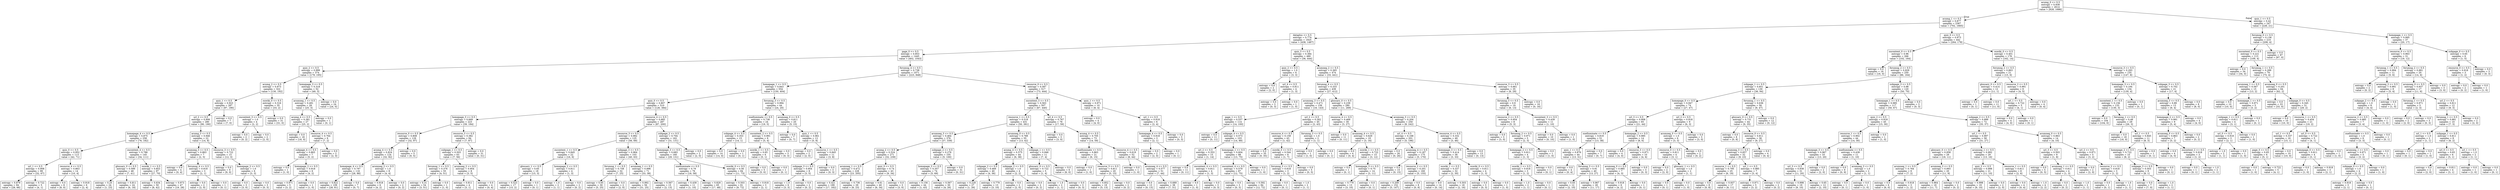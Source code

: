 digraph Tree {
node [shape=box] ;
0 [label="acumg_0 <= 0.5\nentropy = 0.938\nsamples = 2614\nvalue = [928, 1686]"] ;
1 [label="acumg_1 <= 0.5\nentropy = 0.877\nsamples = 2367\nvalue = [702, 1665]"] ;
0 -> 1 [labeldistance=2.5, labelangle=45, headlabel="True"] ;
2 [label="dataplus <= 0.5\nentropy = 0.774\nsamples = 1925\nvalue = [438, 1487]"] ;
1 -> 2 ;
3 [label="page_0 <= 0.5\nentropy = 0.853\nsamples = 1445\nvalue = [402, 1043]"] ;
2 -> 3 ;
4 [label="quiz_2 <= 0.5\nentropy = 0.999\nsamples = 374\nvalue = [179, 195]"] ;
3 -> 4 ;
5 [label="acumg_2 <= 0.5\nentropy = 0.973\nsamples = 322\nvalue = [130, 192]"] ;
4 -> 5 ;
6 [label="quiz_1 <= 0.5\nentropy = 0.923\nsamples = 287\nvalue = [97, 190]"] ;
5 -> 6 ;
7 [label="url_2 <= 0.5\nentropy = 0.906\nsamples = 280\nvalue = [90, 190]"] ;
6 -> 7 ;
8 [label="homepage_4 <= 0.5\nentropy = 0.875\nsamples = 258\nvalue = [76, 182]"] ;
7 -> 8 ;
9 [label="quiz_0 <= 0.5\nentropy = 0.952\nsamples = 113\nvalue = [42, 71]"] ;
8 -> 9 ;
10 [label="url_1 <= 0.5\nentropy = 0.908\nsamples = 99\nvalue = [32, 67]"] ;
9 -> 10 ;
11 [label="entropy = 0.879\nsamples = 94\nvalue = [28, 66]"] ;
10 -> 11 ;
12 [label="entropy = 0.722\nsamples = 5\nvalue = [4, 1]"] ;
10 -> 12 ;
13 [label="resource_4 <= 0.5\nentropy = 0.863\nsamples = 14\nvalue = [10, 4]"] ;
9 -> 13 ;
14 [label="entropy = 0.0\nsamples = 8\nvalue = [8, 0]"] ;
13 -> 14 ;
15 [label="entropy = 0.918\nsamples = 6\nvalue = [2, 4]"] ;
13 -> 15 ;
16 [label="oucontent_4 <= 0.5\nentropy = 0.786\nsamples = 145\nvalue = [34, 111]"] ;
8 -> 16 ;
17 [label="glossary_0 <= 0.5\nentropy = 0.599\nsamples = 48\nvalue = [7, 41]"] ;
16 -> 17 ;
18 [label="entropy = 0.25\nsamples = 24\nvalue = [1, 23]"] ;
17 -> 18 ;
19 [label="entropy = 0.811\nsamples = 24\nvalue = [6, 18]"] ;
17 -> 19 ;
20 [label="ouwiki_1 <= 0.5\nentropy = 0.853\nsamples = 97\nvalue = [27, 70]"] ;
16 -> 20 ;
21 [label="entropy = 0.634\nsamples = 50\nvalue = [8, 42]"] ;
20 -> 21 ;
22 [label="entropy = 0.973\nsamples = 47\nvalue = [19, 28]"] ;
20 -> 22 ;
23 [label="acumg_3 <= 0.5\nentropy = 0.946\nsamples = 22\nvalue = [14, 8]"] ;
7 -> 23 ;
24 [label="acumneg_3 <= 0.5\nentropy = 0.863\nsamples = 7\nvalue = [2, 5]"] ;
23 -> 24 ;
25 [label="entropy = 0.0\nsamples = 4\nvalue = [0, 4]"] ;
24 -> 25 ;
26 [label="forumng_4 <= 0.5\nentropy = 0.918\nsamples = 3\nvalue = [2, 1]"] ;
24 -> 26 ;
27 [label="entropy = 0.0\nsamples = 2\nvalue = [2, 0]"] ;
26 -> 27 ;
28 [label="entropy = 0.0\nsamples = 1\nvalue = [0, 1]"] ;
26 -> 28 ;
29 [label="resource_3 <= 0.5\nentropy = 0.722\nsamples = 15\nvalue = [12, 3]"] ;
23 -> 29 ;
30 [label="entropy = 0.0\nsamples = 9\nvalue = [9, 0]"] ;
29 -> 30 ;
31 [label="homepage_2 <= 0.5\nentropy = 1.0\nsamples = 6\nvalue = [3, 3]"] ;
29 -> 31 ;
32 [label="entropy = 0.0\nsamples = 3\nvalue = [3, 0]"] ;
31 -> 32 ;
33 [label="entropy = 0.0\nsamples = 3\nvalue = [0, 3]"] ;
31 -> 33 ;
34 [label="entropy = 0.0\nsamples = 7\nvalue = [7, 0]"] ;
6 -> 34 ;
35 [label="ouwiki_0 <= 0.5\nentropy = 0.316\nsamples = 35\nvalue = [33, 2]"] ;
5 -> 35 ;
36 [label="oucontent_3 <= 0.5\nentropy = 1.0\nsamples = 4\nvalue = [2, 2]"] ;
35 -> 36 ;
37 [label="entropy = 0.0\nsamples = 2\nvalue = [0, 2]"] ;
36 -> 37 ;
38 [label="entropy = 0.0\nsamples = 2\nvalue = [2, 0]"] ;
36 -> 38 ;
39 [label="entropy = 0.0\nsamples = 31\nvalue = [31, 0]"] ;
35 -> 39 ;
40 [label="homepage_3 <= 0.5\nentropy = 0.318\nsamples = 52\nvalue = [49, 3]"] ;
4 -> 40 ;
41 [label="acumneg_1 <= 0.5\nentropy = 0.491\nsamples = 28\nvalue = [25, 3]"] ;
40 -> 41 ;
42 [label="acumg_4 <= 0.5\nentropy = 0.381\nsamples = 27\nvalue = [25, 2]"] ;
41 -> 42 ;
43 [label="entropy = 0.0\nsamples = 18\nvalue = [18, 0]"] ;
42 -> 43 ;
44 [label="resource_4 <= 0.5\nentropy = 0.764\nsamples = 9\nvalue = [7, 2]"] ;
42 -> 44 ;
45 [label="subpage_4 <= 0.5\nentropy = 0.863\nsamples = 7\nvalue = [5, 2]"] ;
44 -> 45 ;
46 [label="entropy = 0.0\nsamples = 1\nvalue = [1, 0]"] ;
45 -> 46 ;
47 [label="homepage_2 <= 0.5\nentropy = 0.918\nsamples = 6\nvalue = [4, 2]"] ;
45 -> 47 ;
48 [label="entropy = 0.971\nsamples = 5\nvalue = [3, 2]"] ;
47 -> 48 ;
49 [label="entropy = 0.0\nsamples = 1\nvalue = [1, 0]"] ;
47 -> 49 ;
50 [label="entropy = 0.0\nsamples = 2\nvalue = [2, 0]"] ;
44 -> 50 ;
51 [label="entropy = 0.0\nsamples = 1\nvalue = [0, 1]"] ;
41 -> 51 ;
52 [label="entropy = 0.0\nsamples = 24\nvalue = [24, 0]"] ;
40 -> 52 ;
53 [label="forumng_4 <= 0.5\nentropy = 0.738\nsamples = 1071\nvalue = [223, 848]"] ;
3 -> 53 ;
54 [label="homepage_1 <= 0.5\nentropy = 0.843\nsamples = 554\nvalue = [150, 404]"] ;
53 -> 54 ;
55 [label="quiz_0 <= 0.5\nentropy = 0.807\nsamples = 510\nvalue = [126, 384]"] ;
54 -> 55 ;
56 [label="homepage_3 <= 0.5\nentropy = 0.669\nsamples = 223\nvalue = [39, 184]"] ;
55 -> 56 ;
57 [label="resource_0 <= 0.5\nentropy = 0.808\nsamples = 129\nvalue = [32, 97]"] ;
56 -> 57 ;
58 [label="acumg_4 <= 0.5\nentropy = 0.824\nsamples = 124\nvalue = [32, 92]"] ;
57 -> 58 ;
59 [label="homepage_4 <= 0.5\nentropy = 0.797\nsamples = 116\nvalue = [28, 88]"] ;
58 -> 59 ;
60 [label="entropy = 0.822\nsamples = 109\nvalue = [28, 81]"] ;
59 -> 60 ;
61 [label="entropy = 0.0\nsamples = 7\nvalue = [0, 7]"] ;
59 -> 61 ;
62 [label="acumneg_2 <= 0.5\nentropy = 1.0\nsamples = 8\nvalue = [4, 4]"] ;
58 -> 62 ;
63 [label="entropy = 0.918\nsamples = 6\nvalue = [4, 2]"] ;
62 -> 63 ;
64 [label="entropy = 0.0\nsamples = 2\nvalue = [0, 2]"] ;
62 -> 64 ;
65 [label="entropy = 0.0\nsamples = 5\nvalue = [0, 5]"] ;
57 -> 65 ;
66 [label="resource_3 <= 0.5\nentropy = 0.382\nsamples = 94\nvalue = [7, 87]"] ;
56 -> 66 ;
67 [label="subpage_1 <= 0.5\nentropy = 0.503\nsamples = 63\nvalue = [7, 56]"] ;
66 -> 67 ;
68 [label="forumng_1 <= 0.5\nentropy = 0.376\nsamples = 55\nvalue = [4, 51]"] ;
67 -> 68 ;
69 [label="entropy = 0.31\nsamples = 54\nvalue = [3, 51]"] ;
68 -> 69 ;
70 [label="entropy = 0.0\nsamples = 1\nvalue = [1, 0]"] ;
68 -> 70 ;
71 [label="acumneg_2 <= 0.5\nentropy = 0.954\nsamples = 8\nvalue = [3, 5]"] ;
67 -> 71 ;
72 [label="entropy = 0.811\nsamples = 4\nvalue = [3, 1]"] ;
71 -> 72 ;
73 [label="entropy = 0.0\nsamples = 4\nvalue = [0, 4]"] ;
71 -> 73 ;
74 [label="entropy = 0.0\nsamples = 31\nvalue = [0, 31]"] ;
66 -> 74 ;
75 [label="resource_4 <= 0.5\nentropy = 0.885\nsamples = 287\nvalue = [87, 200]"] ;
55 -> 75 ;
76 [label="resource_3 <= 0.5\nentropy = 0.992\nsamples = 125\nvalue = [56, 69]"] ;
75 -> 76 ;
77 [label="oucontent_1 <= 0.5\nentropy = 0.845\nsamples = 22\nvalue = [16, 6]"] ;
76 -> 77 ;
78 [label="glossary_1 <= 0.5\nentropy = 0.65\nsamples = 18\nvalue = [15, 3]"] ;
77 -> 78 ;
79 [label="entropy = 0.523\nsamples = 17\nvalue = [15, 2]"] ;
78 -> 79 ;
80 [label="entropy = 0.0\nsamples = 1\nvalue = [0, 1]"] ;
78 -> 80 ;
81 [label="homepage_2 <= 0.5\nentropy = 0.811\nsamples = 4\nvalue = [1, 3]"] ;
77 -> 81 ;
82 [label="entropy = 1.0\nsamples = 2\nvalue = [1, 1]"] ;
81 -> 82 ;
83 [label="entropy = 0.0\nsamples = 2\nvalue = [0, 2]"] ;
81 -> 83 ;
84 [label="subpage_3 <= 0.5\nentropy = 0.964\nsamples = 103\nvalue = [40, 63]"] ;
76 -> 84 ;
85 [label="forumng_1 <= 0.5\nentropy = 0.758\nsamples = 32\nvalue = [7, 25]"] ;
84 -> 85 ;
86 [label="entropy = 0.65\nsamples = 30\nvalue = [5, 25]"] ;
85 -> 86 ;
87 [label="entropy = 0.0\nsamples = 2\nvalue = [2, 0]"] ;
85 -> 87 ;
88 [label="acumneg_1 <= 0.5\nentropy = 0.996\nsamples = 71\nvalue = [33, 38]"] ;
84 -> 88 ;
89 [label="entropy = 0.992\nsamples = 56\nvalue = [31, 25]"] ;
88 -> 89 ;
90 [label="entropy = 0.567\nsamples = 15\nvalue = [2, 13]"] ;
88 -> 90 ;
91 [label="subpage_2 <= 0.5\nentropy = 0.704\nsamples = 162\nvalue = [31, 131]"] ;
75 -> 91 ;
92 [label="homepage_3 <= 0.5\nentropy = 0.683\nsamples = 160\nvalue = [29, 131]"] ;
91 -> 92 ;
93 [label="ouelluminate <= 0.5\nentropy = 0.79\nsamples = 76\nvalue = [18, 58]"] ;
92 -> 93 ;
94 [label="entropy = 0.439\nsamples = 11\nvalue = [1, 10]"] ;
93 -> 94 ;
95 [label="entropy = 0.829\nsamples = 65\nvalue = [17, 48]"] ;
93 -> 95 ;
96 [label="ouwiki_0 <= 0.5\nentropy = 0.56\nsamples = 84\nvalue = [11, 73]"] ;
92 -> 96 ;
97 [label="entropy = 0.503\nsamples = 81\nvalue = [9, 72]"] ;
96 -> 97 ;
98 [label="entropy = 0.918\nsamples = 3\nvalue = [2, 1]"] ;
96 -> 98 ;
99 [label="entropy = 0.0\nsamples = 2\nvalue = [2, 0]"] ;
91 -> 99 ;
100 [label="forumng_3 <= 0.5\nentropy = 0.994\nsamples = 44\nvalue = [24, 20]"] ;
54 -> 100 ;
101 [label="ouelluminate <= 0.5\nentropy = 0.738\nsamples = 24\nvalue = [19, 5]"] ;
100 -> 101 ;
102 [label="subpage_4 <= 0.5\nentropy = 0.353\nsamples = 15\nvalue = [14, 1]"] ;
101 -> 102 ;
103 [label="entropy = 0.0\nsamples = 14\nvalue = [14, 0]"] ;
102 -> 103 ;
104 [label="entropy = 0.0\nsamples = 1\nvalue = [0, 1]"] ;
102 -> 104 ;
105 [label="oucontent_2 <= 0.5\nentropy = 0.991\nsamples = 9\nvalue = [5, 4]"] ;
101 -> 105 ;
106 [label="ouwiki_1 <= 0.5\nentropy = 0.65\nsamples = 6\nvalue = [5, 1]"] ;
105 -> 106 ;
107 [label="entropy = 0.0\nsamples = 5\nvalue = [5, 0]"] ;
106 -> 107 ;
108 [label="entropy = 0.0\nsamples = 1\nvalue = [0, 1]"] ;
106 -> 108 ;
109 [label="entropy = 0.0\nsamples = 3\nvalue = [0, 3]"] ;
105 -> 109 ;
110 [label="acumneg_0 <= 0.5\nentropy = 0.811\nsamples = 20\nvalue = [5, 15]"] ;
100 -> 110 ;
111 [label="entropy = 0.0\nsamples = 7\nvalue = [0, 7]"] ;
110 -> 111 ;
112 [label="quiz_1 <= 0.5\nentropy = 0.961\nsamples = 13\nvalue = [5, 8]"] ;
110 -> 112 ;
113 [label="entropy = 0.0\nsamples = 2\nvalue = [2, 0]"] ;
112 -> 113 ;
114 [label="resource_1 <= 0.5\nentropy = 0.845\nsamples = 11\nvalue = [3, 8]"] ;
112 -> 114 ;
115 [label="subpage_3 <= 0.5\nentropy = 0.954\nsamples = 8\nvalue = [3, 5]"] ;
114 -> 115 ;
116 [label="entropy = 1.0\nsamples = 6\nvalue = [3, 3]"] ;
115 -> 116 ;
117 [label="entropy = 0.0\nsamples = 2\nvalue = [0, 2]"] ;
115 -> 117 ;
118 [label="entropy = 0.0\nsamples = 3\nvalue = [0, 3]"] ;
114 -> 118 ;
119 [label="resource_0 <= 0.5\nentropy = 0.587\nsamples = 517\nvalue = [73, 444]"] ;
53 -> 119 ;
120 [label="oucontent_3 <= 0.5\nentropy = 0.563\nsamples = 507\nvalue = [67, 440]"] ;
119 -> 120 ;
121 [label="resource_1 <= 0.5\nentropy = 0.518\nsamples = 431\nvalue = [50, 381]"] ;
120 -> 121 ;
122 [label="acumneg_3 <= 0.5\nentropy = 0.464\nsamples = 376\nvalue = [37, 339]"] ;
121 -> 122 ;
123 [label="acumg_2 <= 0.5\nentropy = 0.524\nsamples = 271\nvalue = [32, 239]"] ;
122 -> 123 ;
124 [label="acumneg_1 <= 0.5\nentropy = 0.472\nsamples = 228\nvalue = [23, 205]"] ;
123 -> 124 ;
125 [label="entropy = 0.421\nsamples = 199\nvalue = [17, 182]"] ;
124 -> 125 ;
126 [label="entropy = 0.736\nsamples = 29\nvalue = [6, 23]"] ;
124 -> 126 ;
127 [label="quiz_0 <= 0.5\nentropy = 0.74\nsamples = 43\nvalue = [9, 34]"] ;
123 -> 127 ;
128 [label="entropy = 0.61\nsamples = 40\nvalue = [6, 34]"] ;
127 -> 128 ;
129 [label="entropy = 0.0\nsamples = 3\nvalue = [3, 0]"] ;
127 -> 129 ;
130 [label="subpage_2 <= 0.5\nentropy = 0.276\nsamples = 105\nvalue = [5, 100]"] ;
122 -> 130 ;
131 [label="homepage_3 <= 0.5\nentropy = 0.357\nsamples = 74\nvalue = [5, 69]"] ;
130 -> 131 ;
132 [label="entropy = 0.156\nsamples = 44\nvalue = [1, 43]"] ;
131 -> 132 ;
133 [label="entropy = 0.567\nsamples = 30\nvalue = [4, 26]"] ;
131 -> 133 ;
134 [label="entropy = 0.0\nsamples = 31\nvalue = [0, 31]"] ;
130 -> 134 ;
135 [label="acumneg_0 <= 0.5\nentropy = 0.789\nsamples = 55\nvalue = [13, 42]"] ;
121 -> 135 ;
136 [label="acumg_4 <= 0.5\nentropy = 0.575\nsamples = 44\nvalue = [6, 38]"] ;
135 -> 136 ;
137 [label="subpage_2 <= 0.5\nentropy = 0.469\nsamples = 40\nvalue = [4, 36]"] ;
136 -> 137 ;
138 [label="entropy = 0.229\nsamples = 27\nvalue = [1, 26]"] ;
137 -> 138 ;
139 [label="entropy = 0.779\nsamples = 13\nvalue = [3, 10]"] ;
137 -> 139 ;
140 [label="subpage_2 <= 0.5\nentropy = 1.0\nsamples = 4\nvalue = [2, 2]"] ;
136 -> 140 ;
141 [label="entropy = 0.0\nsamples = 2\nvalue = [2, 0]"] ;
140 -> 141 ;
142 [label="entropy = 0.0\nsamples = 2\nvalue = [0, 2]"] ;
140 -> 142 ;
143 [label="subpage_1 <= 0.5\nentropy = 0.946\nsamples = 11\nvalue = [7, 4]"] ;
135 -> 143 ;
144 [label="glossary_0 <= 0.5\nentropy = 0.722\nsamples = 5\nvalue = [1, 4]"] ;
143 -> 144 ;
145 [label="entropy = 1.0\nsamples = 2\nvalue = [1, 1]"] ;
144 -> 145 ;
146 [label="entropy = 0.0\nsamples = 3\nvalue = [0, 3]"] ;
144 -> 146 ;
147 [label="entropy = 0.0\nsamples = 6\nvalue = [6, 0]"] ;
143 -> 147 ;
148 [label="url_4 <= 0.5\nentropy = 0.767\nsamples = 76\nvalue = [17, 59]"] ;
120 -> 148 ;
149 [label="entropy = 0.0\nsamples = 3\nvalue = [3, 0]"] ;
148 -> 149 ;
150 [label="acumg_4 <= 0.5\nentropy = 0.705\nsamples = 73\nvalue = [14, 59]"] ;
148 -> 150 ;
151 [label="ouelluminate <= 0.5\nentropy = 0.863\nsamples = 21\nvalue = [6, 15]"] ;
150 -> 151 ;
152 [label="entropy = 0.0\nsamples = 1\nvalue = [1, 0]"] ;
151 -> 152 ;
153 [label="resource_3 <= 0.5\nentropy = 0.811\nsamples = 20\nvalue = [5, 15]"] ;
151 -> 153 ;
154 [label="entropy = 0.852\nsamples = 18\nvalue = [5, 13]"] ;
153 -> 154 ;
155 [label="entropy = 0.0\nsamples = 2\nvalue = [0, 2]"] ;
153 -> 155 ;
156 [label="resource_4 <= 0.5\nentropy = 0.619\nsamples = 52\nvalue = [8, 44]"] ;
150 -> 156 ;
157 [label="entropy = 0.0\nsamples = 1\nvalue = [1, 0]"] ;
156 -> 157 ;
158 [label="acumneg_4 <= 0.5\nentropy = 0.577\nsamples = 51\nvalue = [7, 44]"] ;
156 -> 158 ;
159 [label="entropy = 0.0\nsamples = 13\nvalue = [0, 13]"] ;
158 -> 159 ;
160 [label="entropy = 0.689\nsamples = 38\nvalue = [7, 31]"] ;
158 -> 160 ;
161 [label="quiz_1 <= 0.5\nentropy = 0.971\nsamples = 10\nvalue = [6, 4]"] ;
119 -> 161 ;
162 [label="entropy = 0.0\nsamples = 4\nvalue = [4, 0]"] ;
161 -> 162 ;
163 [label="url_1 <= 0.5\nentropy = 0.918\nsamples = 6\nvalue = [2, 4]"] ;
161 -> 163 ;
164 [label="homepage_4 <= 0.5\nentropy = 0.918\nsamples = 3\nvalue = [2, 1]"] ;
163 -> 164 ;
165 [label="entropy = 0.0\nsamples = 2\nvalue = [2, 0]"] ;
164 -> 165 ;
166 [label="entropy = 0.0\nsamples = 1\nvalue = [0, 1]"] ;
164 -> 166 ;
167 [label="entropy = 0.0\nsamples = 3\nvalue = [0, 3]"] ;
163 -> 167 ;
168 [label="quiz_3 <= 0.5\nentropy = 0.384\nsamples = 480\nvalue = [36, 444]"] ;
2 -> 168 ;
169 [label="quiz_2 <= 0.5\nentropy = 1.0\nsamples = 6\nvalue = [3, 3]"] ;
168 -> 169 ;
170 [label="entropy = 0.0\nsamples = 2\nvalue = [2, 0]"] ;
169 -> 170 ;
171 [label="url_4 <= 0.5\nentropy = 0.811\nsamples = 4\nvalue = [1, 3]"] ;
169 -> 171 ;
172 [label="entropy = 0.0\nsamples = 3\nvalue = [0, 3]"] ;
171 -> 172 ;
173 [label="entropy = 0.0\nsamples = 1\nvalue = [1, 0]"] ;
171 -> 173 ;
174 [label="acumneg_2 <= 0.5\nentropy = 0.365\nsamples = 474\nvalue = [33, 441]"] ;
168 -> 174 ;
175 [label="forumng_4 <= 0.5\nentropy = 0.333\nsamples = 439\nvalue = [27, 412]"] ;
174 -> 175 ;
176 [label="acumneg_3 <= 0.5\nentropy = 0.471\nsamples = 159\nvalue = [16, 143]"] ;
175 -> 176 ;
177 [label="page_1 <= 0.5\nentropy = 0.537\nsamples = 114\nvalue = [14, 100]"] ;
176 -> 177 ;
178 [label="entropy = 0.0\nsamples = 11\nvalue = [0, 11]"] ;
177 -> 178 ;
179 [label="subpage_4 <= 0.5\nentropy = 0.573\nsamples = 103\nvalue = [14, 89]"] ;
177 -> 179 ;
180 [label="url_2 <= 0.5\nentropy = 0.353\nsamples = 15\nvalue = [1, 14]"] ;
179 -> 180 ;
181 [label="entropy = 0.0\nsamples = 11\nvalue = [0, 11]"] ;
180 -> 181 ;
182 [label="oucontent_4 <= 0.5\nentropy = 0.811\nsamples = 4\nvalue = [1, 3]"] ;
180 -> 182 ;
183 [label="entropy = 0.0\nsamples = 1\nvalue = [1, 0]"] ;
182 -> 183 ;
184 [label="entropy = 0.0\nsamples = 3\nvalue = [0, 3]"] ;
182 -> 184 ;
185 [label="homepage_1 <= 0.5\nentropy = 0.604\nsamples = 88\nvalue = [13, 75]"] ;
179 -> 185 ;
186 [label="oucontent_4 <= 0.5\nentropy = 0.579\nsamples = 87\nvalue = [12, 75]"] ;
185 -> 186 ;
187 [label="entropy = 0.0\nsamples = 3\nvalue = [0, 3]"] ;
186 -> 187 ;
188 [label="entropy = 0.592\nsamples = 84\nvalue = [12, 72]"] ;
186 -> 188 ;
189 [label="entropy = 0.0\nsamples = 1\nvalue = [1, 0]"] ;
185 -> 189 ;
190 [label="url_2 <= 0.5\nentropy = 0.262\nsamples = 45\nvalue = [2, 43]"] ;
176 -> 190 ;
191 [label="resource_4 <= 0.5\nentropy = 0.159\nsamples = 43\nvalue = [1, 42]"] ;
190 -> 191 ;
192 [label="entropy = 0.0\nsamples = 35\nvalue = [0, 35]"] ;
191 -> 192 ;
193 [label="ouwiki_0 <= 0.5\nentropy = 0.544\nsamples = 8\nvalue = [1, 7]"] ;
191 -> 193 ;
194 [label="forumng_3 <= 0.5\nentropy = 0.918\nsamples = 3\nvalue = [1, 2]"] ;
193 -> 194 ;
195 [label="entropy = 0.0\nsamples = 1\nvalue = [0, 1]"] ;
194 -> 195 ;
196 [label="entropy = 1.0\nsamples = 2\nvalue = [1, 1]"] ;
194 -> 196 ;
197 [label="entropy = 0.0\nsamples = 5\nvalue = [0, 5]"] ;
193 -> 197 ;
198 [label="forumng_3 <= 0.5\nentropy = 1.0\nsamples = 2\nvalue = [1, 1]"] ;
190 -> 198 ;
199 [label="entropy = 0.0\nsamples = 1\nvalue = [1, 0]"] ;
198 -> 199 ;
200 [label="entropy = 0.0\nsamples = 1\nvalue = [0, 1]"] ;
198 -> 200 ;
201 [label="glossary_0 <= 0.5\nentropy = 0.239\nsamples = 280\nvalue = [11, 269]"] ;
175 -> 201 ;
202 [label="resource_4 <= 0.5\nentropy = 0.469\nsamples = 30\nvalue = [3, 27]"] ;
201 -> 202 ;
203 [label="entropy = 0.0\nsamples = 11\nvalue = [0, 11]"] ;
202 -> 203 ;
204 [label="acumneg_4 <= 0.5\nentropy = 0.629\nsamples = 19\nvalue = [3, 16]"] ;
202 -> 204 ;
205 [label="entropy = 0.0\nsamples = 4\nvalue = [0, 4]"] ;
204 -> 205 ;
206 [label="ouwiki_1 <= 0.5\nentropy = 0.722\nsamples = 15\nvalue = [3, 12]"] ;
204 -> 206 ;
207 [label="entropy = 0.0\nsamples = 1\nvalue = [0, 1]"] ;
206 -> 207 ;
208 [label="homepage_3 <= 0.5\nentropy = 0.75\nsamples = 14\nvalue = [3, 11]"] ;
206 -> 208 ;
209 [label="entropy = 0.779\nsamples = 13\nvalue = [3, 10]"] ;
208 -> 209 ;
210 [label="entropy = 0.0\nsamples = 1\nvalue = [0, 1]"] ;
208 -> 210 ;
211 [label="acumneg_3 <= 0.5\nentropy = 0.204\nsamples = 250\nvalue = [8, 242]"] ;
201 -> 211 ;
212 [label="url_4 <= 0.5\nentropy = 0.168\nsamples = 201\nvalue = [5, 196]"] ;
211 -> 212 ;
213 [label="entropy = 0.0\nsamples = 26\nvalue = [0, 26]"] ;
212 -> 213 ;
214 [label="acumneg_4 <= 0.5\nentropy = 0.187\nsamples = 175\nvalue = [5, 170]"] ;
212 -> 214 ;
215 [label="entropy = 0.0\nsamples = 15\nvalue = [0, 15]"] ;
214 -> 215 ;
216 [label="resource_2 <= 0.5\nentropy = 0.201\nsamples = 160\nvalue = [5, 155]"] ;
214 -> 216 ;
217 [label="entropy = 0.209\nsamples = 152\nvalue = [5, 147]"] ;
216 -> 217 ;
218 [label="entropy = 0.0\nsamples = 8\nvalue = [0, 8]"] ;
216 -> 218 ;
219 [label="resource_4 <= 0.5\nentropy = 0.332\nsamples = 49\nvalue = [3, 46]"] ;
211 -> 219 ;
220 [label="homepage_3 <= 0.5\nentropy = 0.414\nsamples = 36\nvalue = [3, 33]"] ;
219 -> 220 ;
221 [label="ouwiki_1 <= 0.5\nentropy = 0.337\nsamples = 32\nvalue = [2, 30]"] ;
220 -> 221 ;
222 [label="entropy = 0.0\nsamples = 14\nvalue = [0, 14]"] ;
221 -> 222 ;
223 [label="entropy = 0.503\nsamples = 18\nvalue = [2, 16]"] ;
221 -> 223 ;
224 [label="ouwiki_0 <= 0.5\nentropy = 0.811\nsamples = 4\nvalue = [1, 3]"] ;
220 -> 224 ;
225 [label="entropy = 0.0\nsamples = 3\nvalue = [0, 3]"] ;
224 -> 225 ;
226 [label="entropy = 0.0\nsamples = 1\nvalue = [1, 0]"] ;
224 -> 226 ;
227 [label="entropy = 0.0\nsamples = 13\nvalue = [0, 13]"] ;
219 -> 227 ;
228 [label="resource_3 <= 0.5\nentropy = 0.661\nsamples = 35\nvalue = [6, 29]"] ;
174 -> 228 ;
229 [label="forumng_3 <= 0.5\nentropy = 0.9\nsamples = 19\nvalue = [6, 13]"] ;
228 -> 229 ;
230 [label="resource_2 <= 0.5\nentropy = 0.954\nsamples = 8\nvalue = [5, 3]"] ;
229 -> 230 ;
231 [label="entropy = 0.0\nsamples = 3\nvalue = [3, 0]"] ;
230 -> 231 ;
232 [label="forumng_2 <= 0.5\nentropy = 0.971\nsamples = 5\nvalue = [2, 3]"] ;
230 -> 232 ;
233 [label="homepage_2 <= 0.5\nentropy = 0.811\nsamples = 4\nvalue = [1, 3]"] ;
232 -> 233 ;
234 [label="ouwiki_1 <= 0.5\nentropy = 0.918\nsamples = 3\nvalue = [1, 2]"] ;
233 -> 234 ;
235 [label="entropy = 1.0\nsamples = 2\nvalue = [1, 1]"] ;
234 -> 235 ;
236 [label="entropy = 0.0\nsamples = 1\nvalue = [0, 1]"] ;
234 -> 236 ;
237 [label="entropy = 0.0\nsamples = 1\nvalue = [0, 1]"] ;
233 -> 237 ;
238 [label="entropy = 0.0\nsamples = 1\nvalue = [1, 0]"] ;
232 -> 238 ;
239 [label="oucontent_3 <= 0.5\nentropy = 0.439\nsamples = 11\nvalue = [1, 10]"] ;
229 -> 239 ;
240 [label="entropy = 0.0\nsamples = 10\nvalue = [0, 10]"] ;
239 -> 240 ;
241 [label="entropy = 0.0\nsamples = 1\nvalue = [1, 0]"] ;
239 -> 241 ;
242 [label="entropy = 0.0\nsamples = 16\nvalue = [0, 16]"] ;
228 -> 242 ;
243 [label="quiz_0 <= 0.5\nentropy = 0.973\nsamples = 442\nvalue = [264, 178]"] ;
1 -> 243 ;
244 [label="oucontent_0 <= 0.5\nentropy = 0.96\nsamples = 266\nvalue = [102, 164]"] ;
243 -> 244 ;
245 [label="entropy = 0.0\nsamples = 16\nvalue = [16, 0]"] ;
244 -> 245 ;
246 [label="forumng_2 <= 0.5\nentropy = 0.929\nsamples = 250\nvalue = [86, 164]"] ;
244 -> 246 ;
247 [label="subpage_1 <= 0.5\nentropy = 0.851\nsamples = 130\nvalue = [36, 94]"] ;
246 -> 247 ;
248 [label="homepage_0 <= 0.5\nentropy = 0.947\nsamples = 74\nvalue = [27, 47]"] ;
247 -> 248 ;
249 [label="url_3 <= 0.5\nentropy = 0.908\nsamples = 65\nvalue = [21, 44]"] ;
248 -> 249 ;
250 [label="ouelluminate <= 0.5\nentropy = 0.819\nsamples = 51\nvalue = [13, 38]"] ;
249 -> 250 ;
251 [label="quiz_1 <= 0.5\nentropy = 0.876\nsamples = 44\nvalue = [13, 31]"] ;
250 -> 251 ;
252 [label="entropy = 0.0\nsamples = 4\nvalue = [0, 4]"] ;
251 -> 252 ;
253 [label="forumng_3 <= 0.5\nentropy = 0.91\nsamples = 40\nvalue = [13, 27]"] ;
251 -> 253 ;
254 [label="entropy = 0.65\nsamples = 12\nvalue = [2, 10]"] ;
253 -> 254 ;
255 [label="entropy = 0.967\nsamples = 28\nvalue = [11, 17]"] ;
253 -> 255 ;
256 [label="entropy = 0.0\nsamples = 7\nvalue = [0, 7]"] ;
250 -> 256 ;
257 [label="homepage_2 <= 0.5\nentropy = 0.985\nsamples = 14\nvalue = [8, 6]"] ;
249 -> 257 ;
258 [label="entropy = 0.0\nsamples = 4\nvalue = [4, 0]"] ;
257 -> 258 ;
259 [label="resource_3 <= 0.5\nentropy = 0.971\nsamples = 10\nvalue = [4, 6]"] ;
257 -> 259 ;
260 [label="acumneg_0 <= 0.5\nentropy = 0.985\nsamples = 7\nvalue = [4, 3]"] ;
259 -> 260 ;
261 [label="entropy = 0.918\nsamples = 6\nvalue = [4, 2]"] ;
260 -> 261 ;
262 [label="entropy = 0.0\nsamples = 1\nvalue = [0, 1]"] ;
260 -> 262 ;
263 [label="entropy = 0.0\nsamples = 3\nvalue = [0, 3]"] ;
259 -> 263 ;
264 [label="url_2 <= 0.5\nentropy = 0.918\nsamples = 9\nvalue = [6, 3]"] ;
248 -> 264 ;
265 [label="acumneg_0 <= 0.5\nentropy = 1.0\nsamples = 6\nvalue = [3, 3]"] ;
264 -> 265 ;
266 [label="resource_0 <= 0.5\nentropy = 0.811\nsamples = 4\nvalue = [3, 1]"] ;
265 -> 266 ;
267 [label="entropy = 0.0\nsamples = 2\nvalue = [2, 0]"] ;
266 -> 267 ;
268 [label="glossary_1 <= 0.5\nentropy = 1.0\nsamples = 2\nvalue = [1, 1]"] ;
266 -> 268 ;
269 [label="entropy = 0.0\nsamples = 1\nvalue = [0, 1]"] ;
268 -> 269 ;
270 [label="entropy = 0.0\nsamples = 1\nvalue = [1, 0]"] ;
268 -> 270 ;
271 [label="entropy = 0.0\nsamples = 2\nvalue = [0, 2]"] ;
265 -> 271 ;
272 [label="entropy = 0.0\nsamples = 3\nvalue = [3, 0]"] ;
264 -> 272 ;
273 [label="forumng_1 <= 0.5\nentropy = 0.636\nsamples = 56\nvalue = [9, 47]"] ;
247 -> 273 ;
274 [label="glossary_0 <= 0.5\nentropy = 0.731\nsamples = 44\nvalue = [9, 35]"] ;
273 -> 274 ;
275 [label="entropy = 0.0\nsamples = 8\nvalue = [0, 8]"] ;
274 -> 275 ;
276 [label="resource_0 <= 0.5\nentropy = 0.811\nsamples = 36\nvalue = [9, 27]"] ;
274 -> 276 ;
277 [label="acumneg_3 <= 0.5\nentropy = 0.857\nsamples = 32\nvalue = [9, 23]"] ;
276 -> 277 ;
278 [label="resource_1 <= 0.5\nentropy = 0.795\nsamples = 25\nvalue = [6, 19]"] ;
277 -> 278 ;
279 [label="entropy = 0.0\nsamples = 8\nvalue = [0, 8]"] ;
278 -> 279 ;
280 [label="entropy = 0.937\nsamples = 17\nvalue = [6, 11]"] ;
278 -> 280 ;
281 [label="url_1 <= 0.5\nentropy = 0.985\nsamples = 7\nvalue = [3, 4]"] ;
277 -> 281 ;
282 [label="entropy = 0.971\nsamples = 5\nvalue = [3, 2]"] ;
281 -> 282 ;
283 [label="entropy = 0.0\nsamples = 2\nvalue = [0, 2]"] ;
281 -> 283 ;
284 [label="entropy = 0.0\nsamples = 4\nvalue = [0, 4]"] ;
276 -> 284 ;
285 [label="entropy = 0.0\nsamples = 12\nvalue = [0, 12]"] ;
273 -> 285 ;
286 [label="subpage_3 <= 0.5\nentropy = 0.98\nsamples = 120\nvalue = [50, 70]"] ;
246 -> 286 ;
287 [label="homepage_1 <= 0.5\nentropy = 0.985\nsamples = 117\nvalue = [50, 67]"] ;
286 -> 287 ;
288 [label="quiz_2 <= 0.5\nentropy = 0.918\nsamples = 45\nvalue = [15, 30]"] ;
287 -> 288 ;
289 [label="resource_1 <= 0.5\nentropy = 0.902\nsamples = 44\nvalue = [14, 30]"] ;
288 -> 289 ;
290 [label="homepage_3 <= 0.5\nentropy = 0.967\nsamples = 33\nvalue = [13, 20]"] ;
289 -> 290 ;
291 [label="url_3 <= 0.5\nentropy = 0.938\nsamples = 31\nvalue = [11, 20]"] ;
290 -> 291 ;
292 [label="entropy = 0.998\nsamples = 19\nvalue = [9, 10]"] ;
291 -> 292 ;
293 [label="entropy = 0.65\nsamples = 12\nvalue = [2, 10]"] ;
291 -> 293 ;
294 [label="entropy = 0.0\nsamples = 2\nvalue = [2, 0]"] ;
290 -> 294 ;
295 [label="ouelluminate <= 0.5\nentropy = 0.439\nsamples = 11\nvalue = [1, 10]"] ;
289 -> 295 ;
296 [label="entropy = 0.0\nsamples = 9\nvalue = [0, 9]"] ;
295 -> 296 ;
297 [label="acumneg_3 <= 0.5\nentropy = 1.0\nsamples = 2\nvalue = [1, 1]"] ;
295 -> 297 ;
298 [label="entropy = 0.0\nsamples = 1\nvalue = [0, 1]"] ;
297 -> 298 ;
299 [label="entropy = 0.0\nsamples = 1\nvalue = [1, 0]"] ;
297 -> 299 ;
300 [label="entropy = 0.0\nsamples = 1\nvalue = [1, 0]"] ;
288 -> 300 ;
301 [label="subpage_2 <= 0.5\nentropy = 0.999\nsamples = 72\nvalue = [35, 37]"] ;
287 -> 301 ;
302 [label="url_1 <= 0.5\nentropy = 0.997\nsamples = 58\nvalue = [31, 27]"] ;
301 -> 302 ;
303 [label="glossary_0 <= 0.5\nentropy = 0.958\nsamples = 29\nvalue = [18, 11]"] ;
302 -> 303 ;
304 [label="acumneg_1 <= 0.5\nentropy = 0.764\nsamples = 9\nvalue = [7, 2]"] ;
303 -> 304 ;
305 [label="entropy = 0.0\nsamples = 6\nvalue = [6, 0]"] ;
304 -> 305 ;
306 [label="entropy = 0.918\nsamples = 3\nvalue = [1, 2]"] ;
304 -> 306 ;
307 [label="acumneg_3 <= 0.5\nentropy = 0.993\nsamples = 20\nvalue = [11, 9]"] ;
303 -> 307 ;
308 [label="entropy = 0.964\nsamples = 18\nvalue = [11, 7]"] ;
307 -> 308 ;
309 [label="entropy = 0.0\nsamples = 2\nvalue = [0, 2]"] ;
307 -> 309 ;
310 [label="acumneg_1 <= 0.5\nentropy = 0.992\nsamples = 29\nvalue = [13, 16]"] ;
302 -> 310 ;
311 [label="quiz_2 <= 0.5\nentropy = 0.998\nsamples = 21\nvalue = [11, 10]"] ;
310 -> 311 ;
312 [label="entropy = 0.998\nsamples = 19\nvalue = [9, 10]"] ;
311 -> 312 ;
313 [label="entropy = 0.0\nsamples = 2\nvalue = [2, 0]"] ;
311 -> 313 ;
314 [label="resource_1 <= 0.5\nentropy = 0.811\nsamples = 8\nvalue = [2, 6]"] ;
310 -> 314 ;
315 [label="entropy = 0.0\nsamples = 4\nvalue = [0, 4]"] ;
314 -> 315 ;
316 [label="entropy = 1.0\nsamples = 4\nvalue = [2, 2]"] ;
314 -> 316 ;
317 [label="acumneg_0 <= 0.5\nentropy = 0.863\nsamples = 14\nvalue = [4, 10]"] ;
301 -> 317 ;
318 [label="url_3 <= 0.5\nentropy = 0.503\nsamples = 9\nvalue = [1, 8]"] ;
317 -> 318 ;
319 [label="entropy = 0.0\nsamples = 5\nvalue = [0, 5]"] ;
318 -> 319 ;
320 [label="acumneg_1 <= 0.5\nentropy = 0.811\nsamples = 4\nvalue = [1, 3]"] ;
318 -> 320 ;
321 [label="entropy = 0.0\nsamples = 2\nvalue = [0, 2]"] ;
320 -> 321 ;
322 [label="entropy = 1.0\nsamples = 2\nvalue = [1, 1]"] ;
320 -> 322 ;
323 [label="url_2 <= 0.5\nentropy = 0.971\nsamples = 5\nvalue = [3, 2]"] ;
317 -> 323 ;
324 [label="entropy = 0.0\nsamples = 2\nvalue = [2, 0]"] ;
323 -> 324 ;
325 [label="resource_2 <= 0.5\nentropy = 0.918\nsamples = 3\nvalue = [1, 2]"] ;
323 -> 325 ;
326 [label="entropy = 0.0\nsamples = 1\nvalue = [0, 1]"] ;
325 -> 326 ;
327 [label="entropy = 1.0\nsamples = 2\nvalue = [1, 1]"] ;
325 -> 327 ;
328 [label="entropy = 0.0\nsamples = 3\nvalue = [0, 3]"] ;
286 -> 328 ;
329 [label="ouwiki_0 <= 0.5\nentropy = 0.401\nsamples = 176\nvalue = [162, 14]"] ;
243 -> 329 ;
330 [label="forumng_2 <= 0.5\nentropy = 0.863\nsamples = 21\nvalue = [15, 6]"] ;
329 -> 330 ;
331 [label="glossary_0 <= 0.5\nentropy = 0.414\nsamples = 12\nvalue = [11, 1]"] ;
330 -> 331 ;
332 [label="entropy = 0.0\nsamples = 1\nvalue = [0, 1]"] ;
331 -> 332 ;
333 [label="entropy = 0.0\nsamples = 11\nvalue = [11, 0]"] ;
331 -> 333 ;
334 [label="resource_2 <= 0.5\nentropy = 0.991\nsamples = 9\nvalue = [4, 5]"] ;
330 -> 334 ;
335 [label="url_1 <= 0.5\nentropy = 0.722\nsamples = 5\nvalue = [4, 1]"] ;
334 -> 335 ;
336 [label="entropy = 0.0\nsamples = 4\nvalue = [4, 0]"] ;
335 -> 336 ;
337 [label="entropy = 0.0\nsamples = 1\nvalue = [0, 1]"] ;
335 -> 337 ;
338 [label="entropy = 0.0\nsamples = 4\nvalue = [0, 4]"] ;
334 -> 338 ;
339 [label="resource_3 <= 0.5\nentropy = 0.293\nsamples = 155\nvalue = [147, 8]"] ;
329 -> 339 ;
340 [label="homepage_3 <= 0.5\nentropy = 0.194\nsamples = 134\nvalue = [130, 4]"] ;
339 -> 340 ;
341 [label="oucontent_1 <= 0.5\nentropy = 0.156\nsamples = 133\nvalue = [130, 3]"] ;
340 -> 341 ;
342 [label="entropy = 0.0\nsamples = 104\nvalue = [104, 0]"] ;
341 -> 342 ;
343 [label="forumng_1 <= 0.5\nentropy = 0.48\nsamples = 29\nvalue = [26, 3]"] ;
341 -> 343 ;
344 [label="entropy = 0.0\nsamples = 18\nvalue = [18, 0]"] ;
343 -> 344 ;
345 [label="url_1 <= 0.5\nentropy = 0.845\nsamples = 11\nvalue = [8, 3]"] ;
343 -> 345 ;
346 [label="homepage_2 <= 0.5\nentropy = 0.722\nsamples = 10\nvalue = [8, 2]"] ;
345 -> 346 ;
347 [label="subpage_3 <= 0.5\nentropy = 0.503\nsamples = 9\nvalue = [8, 1]"] ;
346 -> 347 ;
348 [label="entropy = 0.0\nsamples = 7\nvalue = [7, 0]"] ;
347 -> 348 ;
349 [label="entropy = 1.0\nsamples = 2\nvalue = [1, 1]"] ;
347 -> 349 ;
350 [label="entropy = 0.0\nsamples = 1\nvalue = [0, 1]"] ;
346 -> 350 ;
351 [label="entropy = 0.0\nsamples = 1\nvalue = [0, 1]"] ;
345 -> 351 ;
352 [label="entropy = 0.0\nsamples = 1\nvalue = [0, 1]"] ;
340 -> 352 ;
353 [label="subpage_3 <= 0.5\nentropy = 0.702\nsamples = 21\nvalue = [17, 4]"] ;
339 -> 353 ;
354 [label="acumneg_3 <= 0.5\nentropy = 0.89\nsamples = 13\nvalue = [9, 4]"] ;
353 -> 354 ;
355 [label="homepage_2 <= 0.5\nentropy = 0.991\nsamples = 9\nvalue = [5, 4]"] ;
354 -> 355 ;
356 [label="acumneg_0 <= 0.5\nentropy = 0.863\nsamples = 7\nvalue = [5, 2]"] ;
355 -> 356 ;
357 [label="entropy = 0.0\nsamples = 4\nvalue = [4, 0]"] ;
356 -> 357 ;
358 [label="oucontent_2 <= 0.5\nentropy = 0.918\nsamples = 3\nvalue = [1, 2]"] ;
356 -> 358 ;
359 [label="entropy = 0.0\nsamples = 1\nvalue = [0, 1]"] ;
358 -> 359 ;
360 [label="entropy = 1.0\nsamples = 2\nvalue = [1, 1]"] ;
358 -> 360 ;
361 [label="entropy = 0.0\nsamples = 2\nvalue = [0, 2]"] ;
355 -> 361 ;
362 [label="entropy = 0.0\nsamples = 4\nvalue = [4, 0]"] ;
354 -> 362 ;
363 [label="entropy = 0.0\nsamples = 8\nvalue = [8, 0]"] ;
353 -> 363 ;
364 [label="quiz_1 <= 0.5\nentropy = 0.42\nsamples = 247\nvalue = [226, 21]"] ;
0 -> 364 [labeldistance=2.5, labelangle=-45, headlabel="False"] ;
365 [label="forumng_0 <= 0.5\nentropy = 0.136\nsamples = 210\nvalue = [206, 4]"] ;
364 -> 365 ;
366 [label="oucontent_0 <= 0.5\nentropy = 0.221\nsamples = 113\nvalue = [109, 4]"] ;
365 -> 366 ;
367 [label="entropy = 0.0\nsamples = 34\nvalue = [34, 0]"] ;
366 -> 367 ;
368 [label="forumng_1 <= 0.5\nentropy = 0.289\nsamples = 79\nvalue = [75, 4]"] ;
366 -> 368 ;
369 [label="acumneg_1 <= 0.5\nentropy = 0.567\nsamples = 15\nvalue = [13, 2]"] ;
368 -> 369 ;
370 [label="entropy = 0.0\nsamples = 10\nvalue = [10, 0]"] ;
369 -> 370 ;
371 [label="homepage_1 <= 0.5\nentropy = 0.971\nsamples = 5\nvalue = [3, 2]"] ;
369 -> 371 ;
372 [label="subpage_1 <= 0.5\nentropy = 0.811\nsamples = 4\nvalue = [3, 1]"] ;
371 -> 372 ;
373 [label="url_0 <= 0.5\nentropy = 0.918\nsamples = 3\nvalue = [2, 1]"] ;
372 -> 373 ;
374 [label="entropy = 1.0\nsamples = 2\nvalue = [1, 1]"] ;
373 -> 374 ;
375 [label="entropy = 0.0\nsamples = 1\nvalue = [1, 0]"] ;
373 -> 375 ;
376 [label="entropy = 0.0\nsamples = 1\nvalue = [1, 0]"] ;
372 -> 376 ;
377 [label="entropy = 0.0\nsamples = 1\nvalue = [0, 1]"] ;
371 -> 377 ;
378 [label="acumneg_0 <= 0.5\nentropy = 0.201\nsamples = 64\nvalue = [62, 2]"] ;
368 -> 378 ;
379 [label="entropy = 0.0\nsamples = 33\nvalue = [33, 0]"] ;
378 -> 379 ;
380 [label="subpage_0 <= 0.5\nentropy = 0.345\nsamples = 31\nvalue = [29, 2]"] ;
378 -> 380 ;
381 [label="entropy = 0.0\nsamples = 10\nvalue = [10, 0]"] ;
380 -> 381 ;
382 [label="resource_1 <= 0.5\nentropy = 0.454\nsamples = 21\nvalue = [19, 2]"] ;
380 -> 382 ;
383 [label="url_1 <= 0.5\nentropy = 0.337\nsamples = 16\nvalue = [15, 1]"] ;
382 -> 383 ;
384 [label="page_0 <= 0.5\nentropy = 0.65\nsamples = 6\nvalue = [5, 1]"] ;
383 -> 384 ;
385 [label="entropy = 0.0\nsamples = 1\nvalue = [1, 0]"] ;
384 -> 385 ;
386 [label="entropy = 0.722\nsamples = 5\nvalue = [4, 1]"] ;
384 -> 386 ;
387 [label="entropy = 0.0\nsamples = 10\nvalue = [10, 0]"] ;
383 -> 387 ;
388 [label="url_0 <= 0.5\nentropy = 0.722\nsamples = 5\nvalue = [4, 1]"] ;
382 -> 388 ;
389 [label="homepage_0 <= 0.5\nentropy = 0.811\nsamples = 4\nvalue = [3, 1]"] ;
388 -> 389 ;
390 [label="entropy = 0.0\nsamples = 1\nvalue = [1, 0]"] ;
389 -> 390 ;
391 [label="entropy = 0.918\nsamples = 3\nvalue = [2, 1]"] ;
389 -> 391 ;
392 [label="entropy = 0.0\nsamples = 1\nvalue = [1, 0]"] ;
388 -> 392 ;
393 [label="entropy = 0.0\nsamples = 97\nvalue = [97, 0]"] ;
365 -> 393 ;
394 [label="homepage_1 <= 0.5\nentropy = 0.995\nsamples = 37\nvalue = [20, 17]"] ;
364 -> 394 ;
395 [label="resource_0 <= 0.5\nentropy = 0.963\nsamples = 31\nvalue = [19, 12]"] ;
394 -> 395 ;
396 [label="forumng_1 <= 0.5\nentropy = 0.994\nsamples = 11\nvalue = [5, 6]"] ;
395 -> 396 ;
397 [label="entropy = 0.0\nsamples = 2\nvalue = [0, 2]"] ;
396 -> 397 ;
398 [label="acumneg_2 <= 0.5\nentropy = 0.991\nsamples = 9\nvalue = [5, 4]"] ;
396 -> 398 ;
399 [label="subpage_2 <= 0.5\nentropy = 1.0\nsamples = 8\nvalue = [4, 4]"] ;
398 -> 399 ;
400 [label="resource_2 <= 0.5\nentropy = 0.985\nsamples = 7\nvalue = [3, 4]"] ;
399 -> 400 ;
401 [label="ouelluminate <= 0.5\nentropy = 1.0\nsamples = 6\nvalue = [3, 3]"] ;
400 -> 401 ;
402 [label="acumneg_1 <= 0.5\nentropy = 0.971\nsamples = 5\nvalue = [3, 2]"] ;
401 -> 402 ;
403 [label="subpage_0 <= 0.5\nentropy = 1.0\nsamples = 4\nvalue = [2, 2]"] ;
402 -> 403 ;
404 [label="entropy = 0.918\nsamples = 3\nvalue = [2, 1]"] ;
403 -> 404 ;
405 [label="entropy = 0.0\nsamples = 1\nvalue = [0, 1]"] ;
403 -> 405 ;
406 [label="entropy = 0.0\nsamples = 1\nvalue = [1, 0]"] ;
402 -> 406 ;
407 [label="entropy = 0.0\nsamples = 1\nvalue = [0, 1]"] ;
401 -> 407 ;
408 [label="entropy = 0.0\nsamples = 1\nvalue = [0, 1]"] ;
400 -> 408 ;
409 [label="entropy = 0.0\nsamples = 1\nvalue = [1, 0]"] ;
399 -> 409 ;
410 [label="entropy = 0.0\nsamples = 1\nvalue = [1, 0]"] ;
398 -> 410 ;
411 [label="forumng_2 <= 0.5\nentropy = 0.881\nsamples = 20\nvalue = [14, 6]"] ;
395 -> 411 ;
412 [label="acumneg_0 <= 0.5\nentropy = 0.937\nsamples = 17\nvalue = [11, 6]"] ;
411 -> 412 ;
413 [label="forumng_1 <= 0.5\nentropy = 0.971\nsamples = 5\nvalue = [2, 3]"] ;
412 -> 413 ;
414 [label="entropy = 0.0\nsamples = 2\nvalue = [2, 0]"] ;
413 -> 414 ;
415 [label="entropy = 0.0\nsamples = 3\nvalue = [0, 3]"] ;
413 -> 415 ;
416 [label="url_2 <= 0.5\nentropy = 0.811\nsamples = 12\nvalue = [9, 3]"] ;
412 -> 416 ;
417 [label="forumng_1 <= 0.5\nentropy = 0.881\nsamples = 10\nvalue = [7, 3]"] ;
416 -> 417 ;
418 [label="url_1 <= 0.5\nentropy = 1.0\nsamples = 2\nvalue = [1, 1]"] ;
417 -> 418 ;
419 [label="entropy = 0.0\nsamples = 1\nvalue = [0, 1]"] ;
418 -> 419 ;
420 [label="entropy = 0.0\nsamples = 1\nvalue = [1, 0]"] ;
418 -> 420 ;
421 [label="subpage_1 <= 0.5\nentropy = 0.811\nsamples = 8\nvalue = [6, 2]"] ;
417 -> 421 ;
422 [label="url_0 <= 0.5\nentropy = 0.65\nsamples = 6\nvalue = [5, 1]"] ;
421 -> 422 ;
423 [label="entropy = 0.0\nsamples = 2\nvalue = [2, 0]"] ;
422 -> 423 ;
424 [label="entropy = 0.811\nsamples = 4\nvalue = [3, 1]"] ;
422 -> 424 ;
425 [label="url_1 <= 0.5\nentropy = 1.0\nsamples = 2\nvalue = [1, 1]"] ;
421 -> 425 ;
426 [label="entropy = 0.0\nsamples = 1\nvalue = [1, 0]"] ;
425 -> 426 ;
427 [label="entropy = 0.0\nsamples = 1\nvalue = [0, 1]"] ;
425 -> 427 ;
428 [label="entropy = 0.0\nsamples = 2\nvalue = [2, 0]"] ;
416 -> 428 ;
429 [label="entropy = 0.0\nsamples = 3\nvalue = [3, 0]"] ;
411 -> 429 ;
430 [label="subpage_0 <= 0.5\nentropy = 0.65\nsamples = 6\nvalue = [1, 5]"] ;
394 -> 430 ;
431 [label="resource_0 <= 0.5\nentropy = 0.918\nsamples = 3\nvalue = [1, 2]"] ;
430 -> 431 ;
432 [label="entropy = 0.0\nsamples = 2\nvalue = [0, 2]"] ;
431 -> 432 ;
433 [label="entropy = 0.0\nsamples = 1\nvalue = [1, 0]"] ;
431 -> 433 ;
434 [label="entropy = 0.0\nsamples = 3\nvalue = [0, 3]"] ;
430 -> 434 ;
}